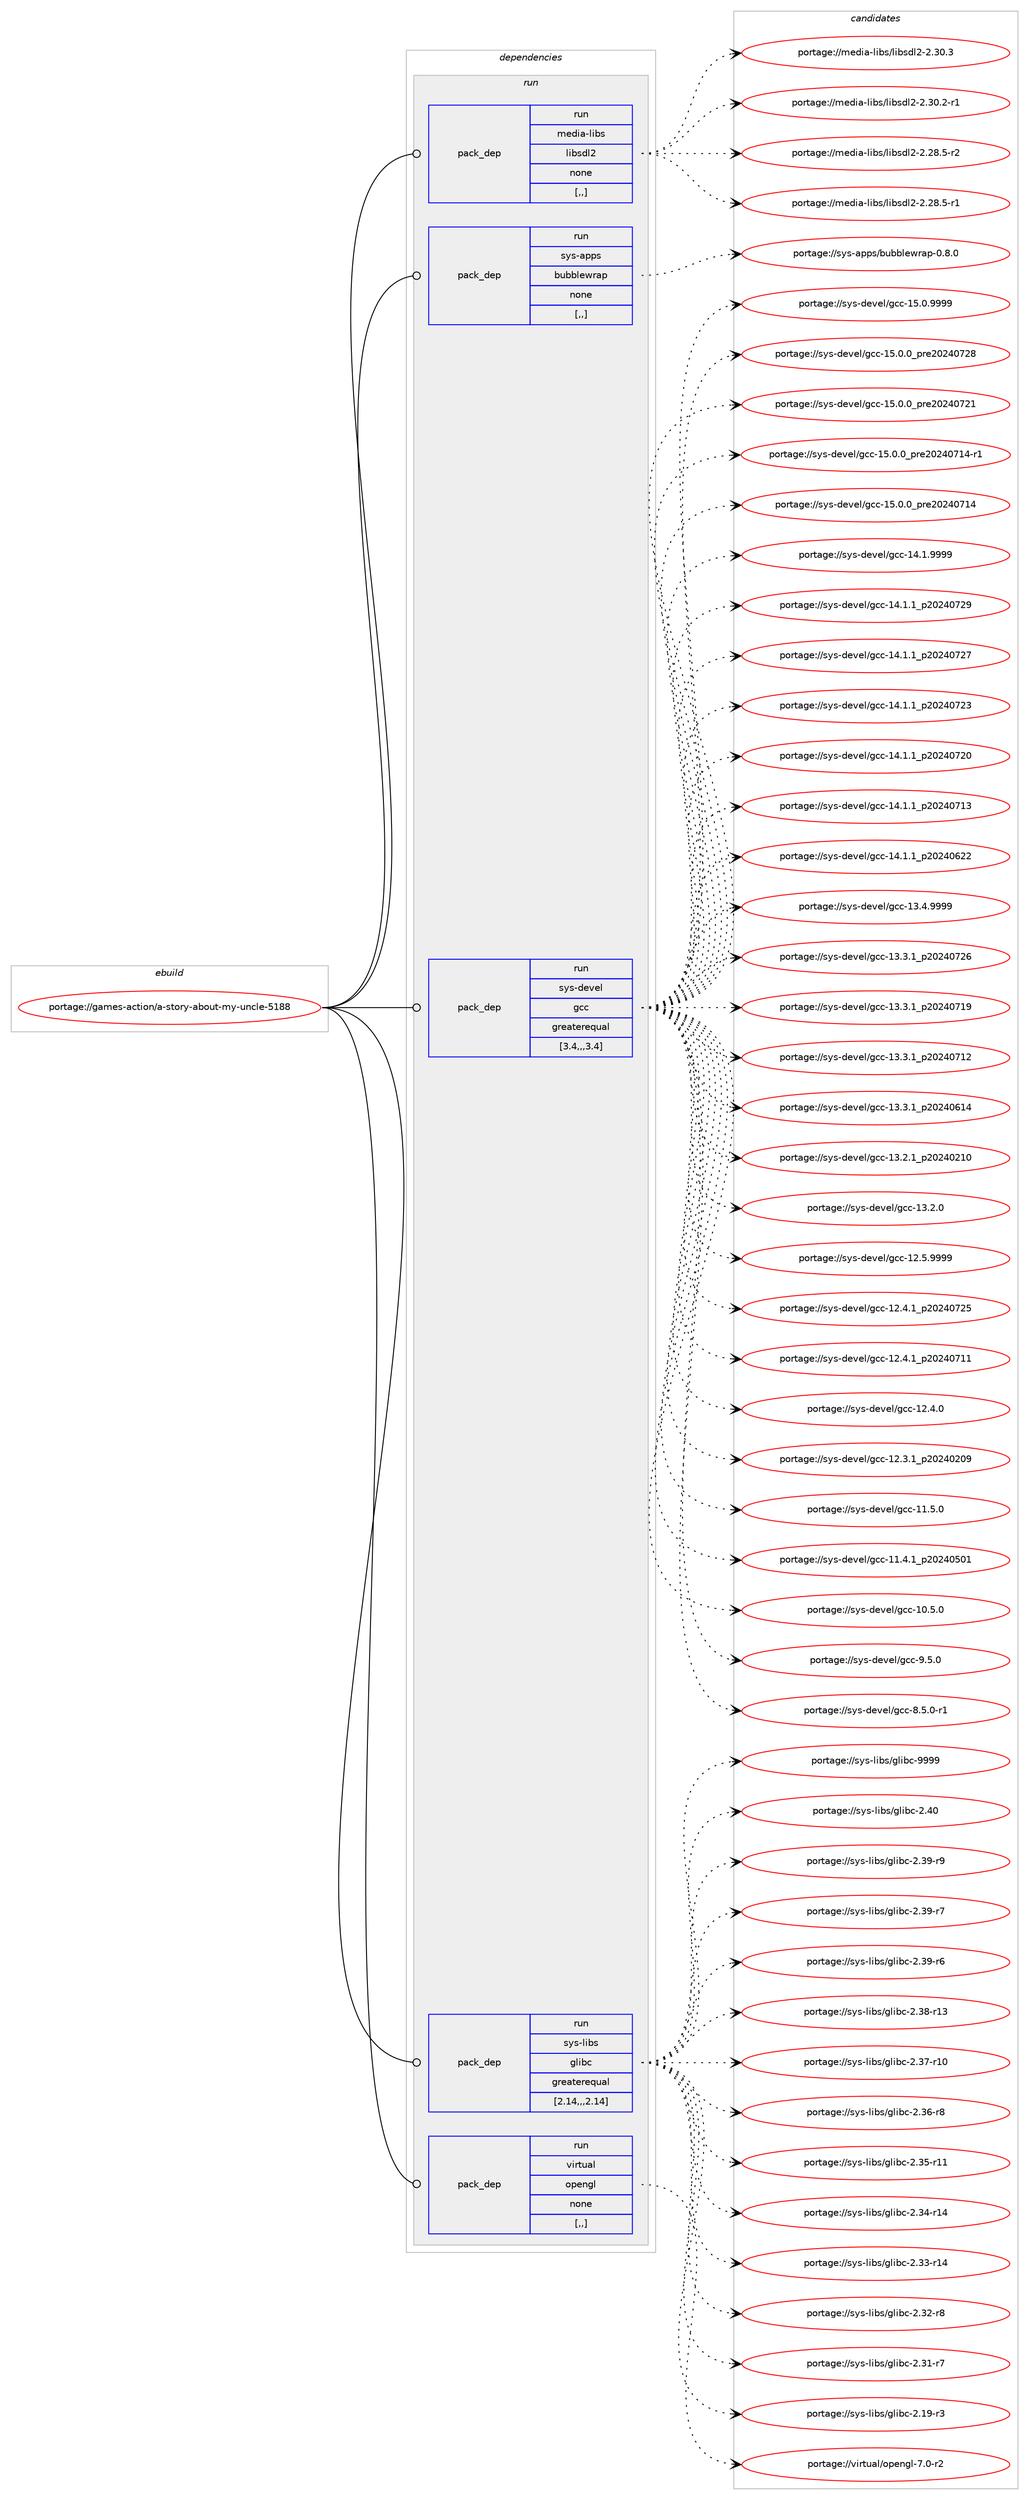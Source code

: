 digraph prolog {

# *************
# Graph options
# *************

newrank=true;
concentrate=true;
compound=true;
graph [rankdir=LR,fontname=Helvetica,fontsize=10,ranksep=1.5];#, ranksep=2.5, nodesep=0.2];
edge  [arrowhead=vee];
node  [fontname=Helvetica,fontsize=10];

# **********
# The ebuild
# **********

subgraph cluster_leftcol {
color=gray;
label=<<i>ebuild</i>>;
id [label="portage://games-action/a-story-about-my-uncle-5188", color=red, width=4, href="../games-action/a-story-about-my-uncle-5188.svg"];
}

# ****************
# The dependencies
# ****************

subgraph cluster_midcol {
color=gray;
label=<<i>dependencies</i>>;
subgraph cluster_compile {
fillcolor="#eeeeee";
style=filled;
label=<<i>compile</i>>;
}
subgraph cluster_compileandrun {
fillcolor="#eeeeee";
style=filled;
label=<<i>compile and run</i>>;
}
subgraph cluster_run {
fillcolor="#eeeeee";
style=filled;
label=<<i>run</i>>;
subgraph pack158994 {
dependency223178 [label=<<TABLE BORDER="0" CELLBORDER="1" CELLSPACING="0" CELLPADDING="4" WIDTH="220"><TR><TD ROWSPAN="6" CELLPADDING="30">pack_dep</TD></TR><TR><TD WIDTH="110">run</TD></TR><TR><TD>media-libs</TD></TR><TR><TD>libsdl2</TD></TR><TR><TD>none</TD></TR><TR><TD>[,,]</TD></TR></TABLE>>, shape=none, color=blue];
}
id:e -> dependency223178:w [weight=20,style="solid",arrowhead="odot"];
subgraph pack158995 {
dependency223179 [label=<<TABLE BORDER="0" CELLBORDER="1" CELLSPACING="0" CELLPADDING="4" WIDTH="220"><TR><TD ROWSPAN="6" CELLPADDING="30">pack_dep</TD></TR><TR><TD WIDTH="110">run</TD></TR><TR><TD>sys-apps</TD></TR><TR><TD>bubblewrap</TD></TR><TR><TD>none</TD></TR><TR><TD>[,,]</TD></TR></TABLE>>, shape=none, color=blue];
}
id:e -> dependency223179:w [weight=20,style="solid",arrowhead="odot"];
subgraph pack158996 {
dependency223180 [label=<<TABLE BORDER="0" CELLBORDER="1" CELLSPACING="0" CELLPADDING="4" WIDTH="220"><TR><TD ROWSPAN="6" CELLPADDING="30">pack_dep</TD></TR><TR><TD WIDTH="110">run</TD></TR><TR><TD>sys-devel</TD></TR><TR><TD>gcc</TD></TR><TR><TD>greaterequal</TD></TR><TR><TD>[3.4,,,3.4]</TD></TR></TABLE>>, shape=none, color=blue];
}
id:e -> dependency223180:w [weight=20,style="solid",arrowhead="odot"];
subgraph pack158997 {
dependency223181 [label=<<TABLE BORDER="0" CELLBORDER="1" CELLSPACING="0" CELLPADDING="4" WIDTH="220"><TR><TD ROWSPAN="6" CELLPADDING="30">pack_dep</TD></TR><TR><TD WIDTH="110">run</TD></TR><TR><TD>sys-libs</TD></TR><TR><TD>glibc</TD></TR><TR><TD>greaterequal</TD></TR><TR><TD>[2.14,,,2.14]</TD></TR></TABLE>>, shape=none, color=blue];
}
id:e -> dependency223181:w [weight=20,style="solid",arrowhead="odot"];
subgraph pack158998 {
dependency223182 [label=<<TABLE BORDER="0" CELLBORDER="1" CELLSPACING="0" CELLPADDING="4" WIDTH="220"><TR><TD ROWSPAN="6" CELLPADDING="30">pack_dep</TD></TR><TR><TD WIDTH="110">run</TD></TR><TR><TD>virtual</TD></TR><TR><TD>opengl</TD></TR><TR><TD>none</TD></TR><TR><TD>[,,]</TD></TR></TABLE>>, shape=none, color=blue];
}
id:e -> dependency223182:w [weight=20,style="solid",arrowhead="odot"];
}
}

# **************
# The candidates
# **************

subgraph cluster_choices {
rank=same;
color=gray;
label=<<i>candidates</i>>;

subgraph choice158994 {
color=black;
nodesep=1;
choice10910110010597451081059811547108105981151001085045504651484651 [label="portage://media-libs/libsdl2-2.30.3", color=red, width=4,href="../media-libs/libsdl2-2.30.3.svg"];
choice109101100105974510810598115471081059811510010850455046514846504511449 [label="portage://media-libs/libsdl2-2.30.2-r1", color=red, width=4,href="../media-libs/libsdl2-2.30.2-r1.svg"];
choice109101100105974510810598115471081059811510010850455046505646534511450 [label="portage://media-libs/libsdl2-2.28.5-r2", color=red, width=4,href="../media-libs/libsdl2-2.28.5-r2.svg"];
choice109101100105974510810598115471081059811510010850455046505646534511449 [label="portage://media-libs/libsdl2-2.28.5-r1", color=red, width=4,href="../media-libs/libsdl2-2.28.5-r1.svg"];
dependency223178:e -> choice10910110010597451081059811547108105981151001085045504651484651:w [style=dotted,weight="100"];
dependency223178:e -> choice109101100105974510810598115471081059811510010850455046514846504511449:w [style=dotted,weight="100"];
dependency223178:e -> choice109101100105974510810598115471081059811510010850455046505646534511450:w [style=dotted,weight="100"];
dependency223178:e -> choice109101100105974510810598115471081059811510010850455046505646534511449:w [style=dotted,weight="100"];
}
subgraph choice158995 {
color=black;
nodesep=1;
choice11512111545971121121154798117989810810111911497112454846564648 [label="portage://sys-apps/bubblewrap-0.8.0", color=red, width=4,href="../sys-apps/bubblewrap-0.8.0.svg"];
dependency223179:e -> choice11512111545971121121154798117989810810111911497112454846564648:w [style=dotted,weight="100"];
}
subgraph choice158996 {
color=black;
nodesep=1;
choice1151211154510010111810110847103999945495346484657575757 [label="portage://sys-devel/gcc-15.0.9999", color=red, width=4,href="../sys-devel/gcc-15.0.9999.svg"];
choice1151211154510010111810110847103999945495346484648951121141015048505248555056 [label="portage://sys-devel/gcc-15.0.0_pre20240728", color=red, width=4,href="../sys-devel/gcc-15.0.0_pre20240728.svg"];
choice1151211154510010111810110847103999945495346484648951121141015048505248555049 [label="portage://sys-devel/gcc-15.0.0_pre20240721", color=red, width=4,href="../sys-devel/gcc-15.0.0_pre20240721.svg"];
choice11512111545100101118101108471039999454953464846489511211410150485052485549524511449 [label="portage://sys-devel/gcc-15.0.0_pre20240714-r1", color=red, width=4,href="../sys-devel/gcc-15.0.0_pre20240714-r1.svg"];
choice1151211154510010111810110847103999945495346484648951121141015048505248554952 [label="portage://sys-devel/gcc-15.0.0_pre20240714", color=red, width=4,href="../sys-devel/gcc-15.0.0_pre20240714.svg"];
choice1151211154510010111810110847103999945495246494657575757 [label="portage://sys-devel/gcc-14.1.9999", color=red, width=4,href="../sys-devel/gcc-14.1.9999.svg"];
choice1151211154510010111810110847103999945495246494649951125048505248555057 [label="portage://sys-devel/gcc-14.1.1_p20240729", color=red, width=4,href="../sys-devel/gcc-14.1.1_p20240729.svg"];
choice1151211154510010111810110847103999945495246494649951125048505248555055 [label="portage://sys-devel/gcc-14.1.1_p20240727", color=red, width=4,href="../sys-devel/gcc-14.1.1_p20240727.svg"];
choice1151211154510010111810110847103999945495246494649951125048505248555051 [label="portage://sys-devel/gcc-14.1.1_p20240723", color=red, width=4,href="../sys-devel/gcc-14.1.1_p20240723.svg"];
choice1151211154510010111810110847103999945495246494649951125048505248555048 [label="portage://sys-devel/gcc-14.1.1_p20240720", color=red, width=4,href="../sys-devel/gcc-14.1.1_p20240720.svg"];
choice1151211154510010111810110847103999945495246494649951125048505248554951 [label="portage://sys-devel/gcc-14.1.1_p20240713", color=red, width=4,href="../sys-devel/gcc-14.1.1_p20240713.svg"];
choice1151211154510010111810110847103999945495246494649951125048505248545050 [label="portage://sys-devel/gcc-14.1.1_p20240622", color=red, width=4,href="../sys-devel/gcc-14.1.1_p20240622.svg"];
choice1151211154510010111810110847103999945495146524657575757 [label="portage://sys-devel/gcc-13.4.9999", color=red, width=4,href="../sys-devel/gcc-13.4.9999.svg"];
choice1151211154510010111810110847103999945495146514649951125048505248555054 [label="portage://sys-devel/gcc-13.3.1_p20240726", color=red, width=4,href="../sys-devel/gcc-13.3.1_p20240726.svg"];
choice1151211154510010111810110847103999945495146514649951125048505248554957 [label="portage://sys-devel/gcc-13.3.1_p20240719", color=red, width=4,href="../sys-devel/gcc-13.3.1_p20240719.svg"];
choice1151211154510010111810110847103999945495146514649951125048505248554950 [label="portage://sys-devel/gcc-13.3.1_p20240712", color=red, width=4,href="../sys-devel/gcc-13.3.1_p20240712.svg"];
choice1151211154510010111810110847103999945495146514649951125048505248544952 [label="portage://sys-devel/gcc-13.3.1_p20240614", color=red, width=4,href="../sys-devel/gcc-13.3.1_p20240614.svg"];
choice1151211154510010111810110847103999945495146504649951125048505248504948 [label="portage://sys-devel/gcc-13.2.1_p20240210", color=red, width=4,href="../sys-devel/gcc-13.2.1_p20240210.svg"];
choice1151211154510010111810110847103999945495146504648 [label="portage://sys-devel/gcc-13.2.0", color=red, width=4,href="../sys-devel/gcc-13.2.0.svg"];
choice1151211154510010111810110847103999945495046534657575757 [label="portage://sys-devel/gcc-12.5.9999", color=red, width=4,href="../sys-devel/gcc-12.5.9999.svg"];
choice1151211154510010111810110847103999945495046524649951125048505248555053 [label="portage://sys-devel/gcc-12.4.1_p20240725", color=red, width=4,href="../sys-devel/gcc-12.4.1_p20240725.svg"];
choice1151211154510010111810110847103999945495046524649951125048505248554949 [label="portage://sys-devel/gcc-12.4.1_p20240711", color=red, width=4,href="../sys-devel/gcc-12.4.1_p20240711.svg"];
choice1151211154510010111810110847103999945495046524648 [label="portage://sys-devel/gcc-12.4.0", color=red, width=4,href="../sys-devel/gcc-12.4.0.svg"];
choice1151211154510010111810110847103999945495046514649951125048505248504857 [label="portage://sys-devel/gcc-12.3.1_p20240209", color=red, width=4,href="../sys-devel/gcc-12.3.1_p20240209.svg"];
choice1151211154510010111810110847103999945494946534648 [label="portage://sys-devel/gcc-11.5.0", color=red, width=4,href="../sys-devel/gcc-11.5.0.svg"];
choice1151211154510010111810110847103999945494946524649951125048505248534849 [label="portage://sys-devel/gcc-11.4.1_p20240501", color=red, width=4,href="../sys-devel/gcc-11.4.1_p20240501.svg"];
choice1151211154510010111810110847103999945494846534648 [label="portage://sys-devel/gcc-10.5.0", color=red, width=4,href="../sys-devel/gcc-10.5.0.svg"];
choice11512111545100101118101108471039999455746534648 [label="portage://sys-devel/gcc-9.5.0", color=red, width=4,href="../sys-devel/gcc-9.5.0.svg"];
choice115121115451001011181011084710399994556465346484511449 [label="portage://sys-devel/gcc-8.5.0-r1", color=red, width=4,href="../sys-devel/gcc-8.5.0-r1.svg"];
dependency223180:e -> choice1151211154510010111810110847103999945495346484657575757:w [style=dotted,weight="100"];
dependency223180:e -> choice1151211154510010111810110847103999945495346484648951121141015048505248555056:w [style=dotted,weight="100"];
dependency223180:e -> choice1151211154510010111810110847103999945495346484648951121141015048505248555049:w [style=dotted,weight="100"];
dependency223180:e -> choice11512111545100101118101108471039999454953464846489511211410150485052485549524511449:w [style=dotted,weight="100"];
dependency223180:e -> choice1151211154510010111810110847103999945495346484648951121141015048505248554952:w [style=dotted,weight="100"];
dependency223180:e -> choice1151211154510010111810110847103999945495246494657575757:w [style=dotted,weight="100"];
dependency223180:e -> choice1151211154510010111810110847103999945495246494649951125048505248555057:w [style=dotted,weight="100"];
dependency223180:e -> choice1151211154510010111810110847103999945495246494649951125048505248555055:w [style=dotted,weight="100"];
dependency223180:e -> choice1151211154510010111810110847103999945495246494649951125048505248555051:w [style=dotted,weight="100"];
dependency223180:e -> choice1151211154510010111810110847103999945495246494649951125048505248555048:w [style=dotted,weight="100"];
dependency223180:e -> choice1151211154510010111810110847103999945495246494649951125048505248554951:w [style=dotted,weight="100"];
dependency223180:e -> choice1151211154510010111810110847103999945495246494649951125048505248545050:w [style=dotted,weight="100"];
dependency223180:e -> choice1151211154510010111810110847103999945495146524657575757:w [style=dotted,weight="100"];
dependency223180:e -> choice1151211154510010111810110847103999945495146514649951125048505248555054:w [style=dotted,weight="100"];
dependency223180:e -> choice1151211154510010111810110847103999945495146514649951125048505248554957:w [style=dotted,weight="100"];
dependency223180:e -> choice1151211154510010111810110847103999945495146514649951125048505248554950:w [style=dotted,weight="100"];
dependency223180:e -> choice1151211154510010111810110847103999945495146514649951125048505248544952:w [style=dotted,weight="100"];
dependency223180:e -> choice1151211154510010111810110847103999945495146504649951125048505248504948:w [style=dotted,weight="100"];
dependency223180:e -> choice1151211154510010111810110847103999945495146504648:w [style=dotted,weight="100"];
dependency223180:e -> choice1151211154510010111810110847103999945495046534657575757:w [style=dotted,weight="100"];
dependency223180:e -> choice1151211154510010111810110847103999945495046524649951125048505248555053:w [style=dotted,weight="100"];
dependency223180:e -> choice1151211154510010111810110847103999945495046524649951125048505248554949:w [style=dotted,weight="100"];
dependency223180:e -> choice1151211154510010111810110847103999945495046524648:w [style=dotted,weight="100"];
dependency223180:e -> choice1151211154510010111810110847103999945495046514649951125048505248504857:w [style=dotted,weight="100"];
dependency223180:e -> choice1151211154510010111810110847103999945494946534648:w [style=dotted,weight="100"];
dependency223180:e -> choice1151211154510010111810110847103999945494946524649951125048505248534849:w [style=dotted,weight="100"];
dependency223180:e -> choice1151211154510010111810110847103999945494846534648:w [style=dotted,weight="100"];
dependency223180:e -> choice11512111545100101118101108471039999455746534648:w [style=dotted,weight="100"];
dependency223180:e -> choice115121115451001011181011084710399994556465346484511449:w [style=dotted,weight="100"];
}
subgraph choice158997 {
color=black;
nodesep=1;
choice11512111545108105981154710310810598994557575757 [label="portage://sys-libs/glibc-9999", color=red, width=4,href="../sys-libs/glibc-9999.svg"];
choice11512111545108105981154710310810598994550465248 [label="portage://sys-libs/glibc-2.40", color=red, width=4,href="../sys-libs/glibc-2.40.svg"];
choice115121115451081059811547103108105989945504651574511457 [label="portage://sys-libs/glibc-2.39-r9", color=red, width=4,href="../sys-libs/glibc-2.39-r9.svg"];
choice115121115451081059811547103108105989945504651574511455 [label="portage://sys-libs/glibc-2.39-r7", color=red, width=4,href="../sys-libs/glibc-2.39-r7.svg"];
choice115121115451081059811547103108105989945504651574511454 [label="portage://sys-libs/glibc-2.39-r6", color=red, width=4,href="../sys-libs/glibc-2.39-r6.svg"];
choice11512111545108105981154710310810598994550465156451144951 [label="portage://sys-libs/glibc-2.38-r13", color=red, width=4,href="../sys-libs/glibc-2.38-r13.svg"];
choice11512111545108105981154710310810598994550465155451144948 [label="portage://sys-libs/glibc-2.37-r10", color=red, width=4,href="../sys-libs/glibc-2.37-r10.svg"];
choice115121115451081059811547103108105989945504651544511456 [label="portage://sys-libs/glibc-2.36-r8", color=red, width=4,href="../sys-libs/glibc-2.36-r8.svg"];
choice11512111545108105981154710310810598994550465153451144949 [label="portage://sys-libs/glibc-2.35-r11", color=red, width=4,href="../sys-libs/glibc-2.35-r11.svg"];
choice11512111545108105981154710310810598994550465152451144952 [label="portage://sys-libs/glibc-2.34-r14", color=red, width=4,href="../sys-libs/glibc-2.34-r14.svg"];
choice11512111545108105981154710310810598994550465151451144952 [label="portage://sys-libs/glibc-2.33-r14", color=red, width=4,href="../sys-libs/glibc-2.33-r14.svg"];
choice115121115451081059811547103108105989945504651504511456 [label="portage://sys-libs/glibc-2.32-r8", color=red, width=4,href="../sys-libs/glibc-2.32-r8.svg"];
choice115121115451081059811547103108105989945504651494511455 [label="portage://sys-libs/glibc-2.31-r7", color=red, width=4,href="../sys-libs/glibc-2.31-r7.svg"];
choice115121115451081059811547103108105989945504649574511451 [label="portage://sys-libs/glibc-2.19-r3", color=red, width=4,href="../sys-libs/glibc-2.19-r3.svg"];
dependency223181:e -> choice11512111545108105981154710310810598994557575757:w [style=dotted,weight="100"];
dependency223181:e -> choice11512111545108105981154710310810598994550465248:w [style=dotted,weight="100"];
dependency223181:e -> choice115121115451081059811547103108105989945504651574511457:w [style=dotted,weight="100"];
dependency223181:e -> choice115121115451081059811547103108105989945504651574511455:w [style=dotted,weight="100"];
dependency223181:e -> choice115121115451081059811547103108105989945504651574511454:w [style=dotted,weight="100"];
dependency223181:e -> choice11512111545108105981154710310810598994550465156451144951:w [style=dotted,weight="100"];
dependency223181:e -> choice11512111545108105981154710310810598994550465155451144948:w [style=dotted,weight="100"];
dependency223181:e -> choice115121115451081059811547103108105989945504651544511456:w [style=dotted,weight="100"];
dependency223181:e -> choice11512111545108105981154710310810598994550465153451144949:w [style=dotted,weight="100"];
dependency223181:e -> choice11512111545108105981154710310810598994550465152451144952:w [style=dotted,weight="100"];
dependency223181:e -> choice11512111545108105981154710310810598994550465151451144952:w [style=dotted,weight="100"];
dependency223181:e -> choice115121115451081059811547103108105989945504651504511456:w [style=dotted,weight="100"];
dependency223181:e -> choice115121115451081059811547103108105989945504651494511455:w [style=dotted,weight="100"];
dependency223181:e -> choice115121115451081059811547103108105989945504649574511451:w [style=dotted,weight="100"];
}
subgraph choice158998 {
color=black;
nodesep=1;
choice1181051141161179710847111112101110103108455546484511450 [label="portage://virtual/opengl-7.0-r2", color=red, width=4,href="../virtual/opengl-7.0-r2.svg"];
dependency223182:e -> choice1181051141161179710847111112101110103108455546484511450:w [style=dotted,weight="100"];
}
}

}
